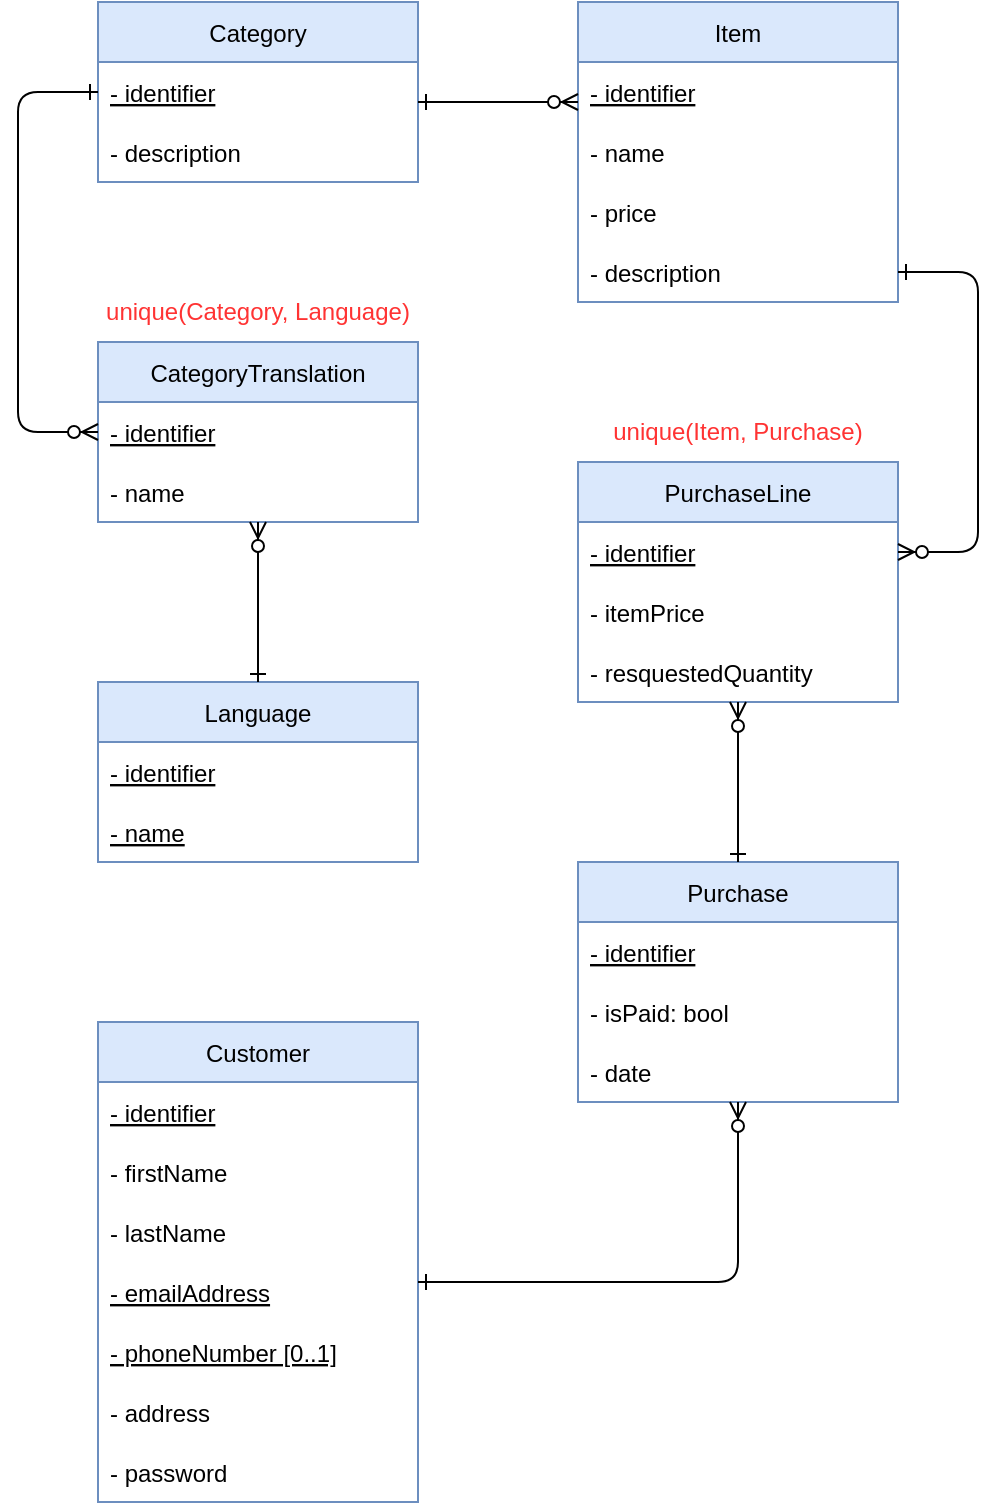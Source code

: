 <mxfile version="15.7.3" type="device"><diagram id="lzJmY7l2b-eOQXniCzm2" name="Page-1"><mxGraphModel dx="1818" dy="370" grid="1" gridSize="10" guides="1" tooltips="1" connect="1" arrows="1" fold="1" page="0" pageScale="1" pageWidth="827" pageHeight="1169" math="0" shadow="0"><root><mxCell id="0"/><mxCell id="1" parent="0"/><mxCell id="Xd9jglSwpIfeH9U_Y_R9-1" value="Item" style="swimlane;fontStyle=0;childLayout=stackLayout;horizontal=1;startSize=30;horizontalStack=0;resizeParent=1;resizeParentMax=0;resizeLast=0;collapsible=1;marginBottom=0;fillColor=#dae8fc;strokeColor=#6c8ebf;" parent="1" vertex="1"><mxGeometry x="-280" y="600" width="160" height="150" as="geometry"/></mxCell><mxCell id="LUrlCKD-67-zHRK2Y5U7-2" value="- identifier" style="text;strokeColor=none;fillColor=none;align=left;verticalAlign=middle;spacingLeft=4;spacingRight=4;overflow=hidden;points=[[0,0.5],[1,0.5]];portConstraint=eastwest;rotatable=0;fontStyle=4" parent="Xd9jglSwpIfeH9U_Y_R9-1" vertex="1"><mxGeometry y="30" width="160" height="30" as="geometry"/></mxCell><mxCell id="Xd9jglSwpIfeH9U_Y_R9-2" value="- name" style="text;strokeColor=none;fillColor=none;align=left;verticalAlign=middle;spacingLeft=4;spacingRight=4;overflow=hidden;points=[[0,0.5],[1,0.5]];portConstraint=eastwest;rotatable=0;" parent="Xd9jglSwpIfeH9U_Y_R9-1" vertex="1"><mxGeometry y="60" width="160" height="30" as="geometry"/></mxCell><mxCell id="Xd9jglSwpIfeH9U_Y_R9-23" value="- price" style="text;strokeColor=none;fillColor=none;align=left;verticalAlign=middle;spacingLeft=4;spacingRight=4;overflow=hidden;points=[[0,0.5],[1,0.5]];portConstraint=eastwest;rotatable=0;" parent="Xd9jglSwpIfeH9U_Y_R9-1" vertex="1"><mxGeometry y="90" width="160" height="30" as="geometry"/></mxCell><mxCell id="Xd9jglSwpIfeH9U_Y_R9-3" value="- description" style="text;strokeColor=none;fillColor=none;align=left;verticalAlign=middle;spacingLeft=4;spacingRight=4;overflow=hidden;points=[[0,0.5],[1,0.5]];portConstraint=eastwest;rotatable=0;" parent="Xd9jglSwpIfeH9U_Y_R9-1" vertex="1"><mxGeometry y="120" width="160" height="30" as="geometry"/></mxCell><mxCell id="Xd9jglSwpIfeH9U_Y_R9-5" value="Category" style="swimlane;fontStyle=0;childLayout=stackLayout;horizontal=1;startSize=30;horizontalStack=0;resizeParent=1;resizeParentMax=0;resizeLast=0;collapsible=1;marginBottom=0;fillColor=#dae8fc;strokeColor=#6c8ebf;" parent="1" vertex="1"><mxGeometry x="-520" y="600" width="160" height="90" as="geometry"/></mxCell><mxCell id="Xd9jglSwpIfeH9U_Y_R9-6" value="- identifier" style="text;strokeColor=none;fillColor=none;align=left;verticalAlign=middle;spacingLeft=4;spacingRight=4;overflow=hidden;points=[[0,0.5],[1,0.5]];portConstraint=eastwest;rotatable=0;fontStyle=4" parent="Xd9jglSwpIfeH9U_Y_R9-5" vertex="1"><mxGeometry y="30" width="160" height="30" as="geometry"/></mxCell><mxCell id="Xd9jglSwpIfeH9U_Y_R9-9" value="- description" style="text;strokeColor=none;fillColor=none;align=left;verticalAlign=middle;spacingLeft=4;spacingRight=4;overflow=hidden;points=[[0,0.5],[1,0.5]];portConstraint=eastwest;rotatable=0;" parent="Xd9jglSwpIfeH9U_Y_R9-5" vertex="1"><mxGeometry y="60" width="160" height="30" as="geometry"/></mxCell><mxCell id="Xd9jglSwpIfeH9U_Y_R9-10" value="PurchaseLine" style="swimlane;fontStyle=0;childLayout=stackLayout;horizontal=1;startSize=30;horizontalStack=0;resizeParent=1;resizeParentMax=0;resizeLast=0;collapsible=1;marginBottom=0;fillColor=#dae8fc;strokeColor=#6c8ebf;" parent="1" vertex="1"><mxGeometry x="-280" y="830" width="160" height="120" as="geometry"/></mxCell><mxCell id="Xd9jglSwpIfeH9U_Y_R9-11" value="- identifier" style="text;strokeColor=none;fillColor=none;align=left;verticalAlign=middle;spacingLeft=4;spacingRight=4;overflow=hidden;points=[[0,0.5],[1,0.5]];portConstraint=eastwest;rotatable=0;fontStyle=4" parent="Xd9jglSwpIfeH9U_Y_R9-10" vertex="1"><mxGeometry y="30" width="160" height="30" as="geometry"/></mxCell><mxCell id="7NSGMHwPduw4elgq_q8Z-3" value="- itemPrice" style="text;strokeColor=none;fillColor=none;align=left;verticalAlign=middle;spacingLeft=4;spacingRight=4;overflow=hidden;points=[[0,0.5],[1,0.5]];portConstraint=eastwest;rotatable=0;" parent="Xd9jglSwpIfeH9U_Y_R9-10" vertex="1"><mxGeometry y="60" width="160" height="30" as="geometry"/></mxCell><mxCell id="LUrlCKD-67-zHRK2Y5U7-7" value="- resquestedQuantity" style="text;strokeColor=none;fillColor=none;align=left;verticalAlign=middle;spacingLeft=4;spacingRight=4;overflow=hidden;points=[[0,0.5],[1,0.5]];portConstraint=eastwest;rotatable=0;" parent="Xd9jglSwpIfeH9U_Y_R9-10" vertex="1"><mxGeometry y="90" width="160" height="30" as="geometry"/></mxCell><mxCell id="Xd9jglSwpIfeH9U_Y_R9-14" value="Purchase" style="swimlane;fontStyle=0;childLayout=stackLayout;horizontal=1;startSize=30;horizontalStack=0;resizeParent=1;resizeParentMax=0;resizeLast=0;collapsible=1;marginBottom=0;fillColor=#dae8fc;strokeColor=#6c8ebf;" parent="1" vertex="1"><mxGeometry x="-280" y="1030" width="160" height="120" as="geometry"/></mxCell><mxCell id="Xd9jglSwpIfeH9U_Y_R9-15" value="- identifier" style="text;strokeColor=none;fillColor=none;align=left;verticalAlign=middle;spacingLeft=4;spacingRight=4;overflow=hidden;points=[[0,0.5],[1,0.5]];portConstraint=eastwest;rotatable=0;fontStyle=4" parent="Xd9jglSwpIfeH9U_Y_R9-14" vertex="1"><mxGeometry y="30" width="160" height="30" as="geometry"/></mxCell><mxCell id="LUrlCKD-67-zHRK2Y5U7-5" value="- isPaid: bool" style="text;strokeColor=none;fillColor=none;align=left;verticalAlign=middle;spacingLeft=4;spacingRight=4;overflow=hidden;points=[[0,0.5],[1,0.5]];portConstraint=eastwest;rotatable=0;" parent="Xd9jglSwpIfeH9U_Y_R9-14" vertex="1"><mxGeometry y="60" width="160" height="30" as="geometry"/></mxCell><mxCell id="LUrlCKD-67-zHRK2Y5U7-6" value="- date" style="text;strokeColor=none;fillColor=none;align=left;verticalAlign=middle;spacingLeft=4;spacingRight=4;overflow=hidden;points=[[0,0.5],[1,0.5]];portConstraint=eastwest;rotatable=0;" parent="Xd9jglSwpIfeH9U_Y_R9-14" vertex="1"><mxGeometry y="90" width="160" height="30" as="geometry"/></mxCell><mxCell id="Xd9jglSwpIfeH9U_Y_R9-18" value="Customer" style="swimlane;fontStyle=0;childLayout=stackLayout;horizontal=1;startSize=30;horizontalStack=0;resizeParent=1;resizeParentMax=0;resizeLast=0;collapsible=1;marginBottom=0;fillColor=#dae8fc;strokeColor=#6c8ebf;" parent="1" vertex="1"><mxGeometry x="-520" y="1110" width="160" height="240" as="geometry"/></mxCell><mxCell id="LUrlCKD-67-zHRK2Y5U7-1" value="- identifier" style="text;strokeColor=none;fillColor=none;align=left;verticalAlign=middle;spacingLeft=4;spacingRight=4;overflow=hidden;points=[[0,0.5],[1,0.5]];portConstraint=eastwest;rotatable=0;fontStyle=4" parent="Xd9jglSwpIfeH9U_Y_R9-18" vertex="1"><mxGeometry y="30" width="160" height="30" as="geometry"/></mxCell><mxCell id="Xd9jglSwpIfeH9U_Y_R9-19" value="- firstName" style="text;strokeColor=none;fillColor=none;align=left;verticalAlign=middle;spacingLeft=4;spacingRight=4;overflow=hidden;points=[[0,0.5],[1,0.5]];portConstraint=eastwest;rotatable=0;" parent="Xd9jglSwpIfeH9U_Y_R9-18" vertex="1"><mxGeometry y="60" width="160" height="30" as="geometry"/></mxCell><mxCell id="Xd9jglSwpIfeH9U_Y_R9-20" value="- lastName" style="text;strokeColor=none;fillColor=none;align=left;verticalAlign=middle;spacingLeft=4;spacingRight=4;overflow=hidden;points=[[0,0.5],[1,0.5]];portConstraint=eastwest;rotatable=0;" parent="Xd9jglSwpIfeH9U_Y_R9-18" vertex="1"><mxGeometry y="90" width="160" height="30" as="geometry"/></mxCell><mxCell id="Xd9jglSwpIfeH9U_Y_R9-21" value="- emailAddress" style="text;strokeColor=none;fillColor=none;align=left;verticalAlign=middle;spacingLeft=4;spacingRight=4;overflow=hidden;points=[[0,0.5],[1,0.5]];portConstraint=eastwest;rotatable=0;fontStyle=4" parent="Xd9jglSwpIfeH9U_Y_R9-18" vertex="1"><mxGeometry y="120" width="160" height="30" as="geometry"/></mxCell><mxCell id="Xd9jglSwpIfeH9U_Y_R9-25" value="- phoneNumber [0..1]" style="text;strokeColor=none;fillColor=none;align=left;verticalAlign=middle;spacingLeft=4;spacingRight=4;overflow=hidden;points=[[0,0.5],[1,0.5]];portConstraint=eastwest;rotatable=0;fontStyle=4" parent="Xd9jglSwpIfeH9U_Y_R9-18" vertex="1"><mxGeometry y="150" width="160" height="30" as="geometry"/></mxCell><mxCell id="Xd9jglSwpIfeH9U_Y_R9-26" value="- address" style="text;strokeColor=none;fillColor=none;align=left;verticalAlign=middle;spacingLeft=4;spacingRight=4;overflow=hidden;points=[[0,0.5],[1,0.5]];portConstraint=eastwest;rotatable=0;" parent="Xd9jglSwpIfeH9U_Y_R9-18" vertex="1"><mxGeometry y="180" width="160" height="30" as="geometry"/></mxCell><mxCell id="Xd9jglSwpIfeH9U_Y_R9-27" value="- password" style="text;strokeColor=none;fillColor=none;align=left;verticalAlign=middle;spacingLeft=4;spacingRight=4;overflow=hidden;points=[[0,0.5],[1,0.5]];portConstraint=eastwest;rotatable=0;" parent="Xd9jglSwpIfeH9U_Y_R9-18" vertex="1"><mxGeometry y="210" width="160" height="30" as="geometry"/></mxCell><mxCell id="Xd9jglSwpIfeH9U_Y_R9-37" value="" style="edgeStyle=elbowEdgeStyle;fontSize=12;html=1;endArrow=ERone;rounded=1;endFill=0;startArrow=ERzeroToMany;startFill=1;elbow=vertical;" parent="1" source="LUrlCKD-67-zHRK2Y5U7-6" target="Xd9jglSwpIfeH9U_Y_R9-18" edge="1"><mxGeometry width="100" height="100" relative="1" as="geometry"><mxPoint x="380" y="490" as="sourcePoint"/><mxPoint x="480" y="390" as="targetPoint"/><Array as="points"><mxPoint x="-300" y="1240"/><mxPoint x="-330" y="1185"/><mxPoint x="-320" y="1140"/><mxPoint x="-270" y="1210"/><mxPoint x="-320" y="1160"/><mxPoint x="-320" y="1100"/><mxPoint x="-330" y="1090"/><mxPoint x="-320" y="1100"/><mxPoint x="-330" y="1100"/><mxPoint x="-320" y="1090"/></Array></mxGeometry></mxCell><mxCell id="LUrlCKD-67-zHRK2Y5U7-9" value="" style="edgeStyle=elbowEdgeStyle;fontSize=12;html=1;endArrow=ERzeroToMany;startArrow=ERone;rounded=1;startFill=0;elbow=vertical;" parent="1" source="Xd9jglSwpIfeH9U_Y_R9-3" target="Xd9jglSwpIfeH9U_Y_R9-11" edge="1"><mxGeometry width="100" height="100" relative="1" as="geometry"><mxPoint x="-150" y="370" as="sourcePoint"/><mxPoint x="-50" y="270" as="targetPoint"/><Array as="points"><mxPoint x="-80" y="790"/><mxPoint x="-200" y="790"/><mxPoint x="-80" y="790"/></Array></mxGeometry></mxCell><mxCell id="LUrlCKD-67-zHRK2Y5U7-10" value="" style="edgeStyle=elbowEdgeStyle;fontSize=12;html=1;endArrow=ERzeroToMany;startArrow=ERone;rounded=1;startFill=0;" parent="1" source="Xd9jglSwpIfeH9U_Y_R9-14" target="Xd9jglSwpIfeH9U_Y_R9-10" edge="1"><mxGeometry width="100" height="100" relative="1" as="geometry"><mxPoint x="-160" y="350" as="sourcePoint"/><mxPoint x="-60" y="250" as="targetPoint"/><Array as="points"><mxPoint x="-200" y="1010"/><mxPoint x="-80" y="990"/><mxPoint x="-60" y="975"/></Array></mxGeometry></mxCell><mxCell id="LUrlCKD-67-zHRK2Y5U7-12" value="Language" style="swimlane;fontStyle=0;childLayout=stackLayout;horizontal=1;startSize=30;horizontalStack=0;resizeParent=1;resizeParentMax=0;resizeLast=0;collapsible=1;marginBottom=0;fillColor=#dae8fc;strokeColor=#6c8ebf;" parent="1" vertex="1"><mxGeometry x="-520" y="940" width="160" height="90" as="geometry"/></mxCell><mxCell id="LUrlCKD-67-zHRK2Y5U7-13" value="- identifier" style="text;strokeColor=none;fillColor=none;align=left;verticalAlign=middle;spacingLeft=4;spacingRight=4;overflow=hidden;points=[[0,0.5],[1,0.5]];portConstraint=eastwest;rotatable=0;fontStyle=4" parent="LUrlCKD-67-zHRK2Y5U7-12" vertex="1"><mxGeometry y="30" width="160" height="30" as="geometry"/></mxCell><mxCell id="LUrlCKD-67-zHRK2Y5U7-29" value="- name" style="text;strokeColor=none;fillColor=none;align=left;verticalAlign=middle;spacingLeft=4;spacingRight=4;overflow=hidden;points=[[0,0.5],[1,0.5]];portConstraint=eastwest;rotatable=0;fontStyle=4" parent="LUrlCKD-67-zHRK2Y5U7-12" vertex="1"><mxGeometry y="60" width="160" height="30" as="geometry"/></mxCell><mxCell id="LUrlCKD-67-zHRK2Y5U7-18" value="CategoryTranslation" style="swimlane;fontStyle=0;childLayout=stackLayout;horizontal=1;startSize=30;horizontalStack=0;resizeParent=1;resizeParentMax=0;resizeLast=0;collapsible=1;marginBottom=0;fillColor=#dae8fc;strokeColor=#6c8ebf;" parent="1" vertex="1"><mxGeometry x="-520" y="770" width="160" height="90" as="geometry"/></mxCell><mxCell id="7NSGMHwPduw4elgq_q8Z-1" value="- identifier" style="text;strokeColor=none;fillColor=none;align=left;verticalAlign=middle;spacingLeft=4;spacingRight=4;overflow=hidden;points=[[0,0.5],[1,0.5]];portConstraint=eastwest;rotatable=0;fontStyle=4" parent="LUrlCKD-67-zHRK2Y5U7-18" vertex="1"><mxGeometry y="30" width="160" height="30" as="geometry"/></mxCell><mxCell id="LUrlCKD-67-zHRK2Y5U7-22" value="- name" style="text;strokeColor=none;fillColor=none;align=left;verticalAlign=middle;spacingLeft=4;spacingRight=4;overflow=hidden;points=[[0,0.5],[1,0.5]];portConstraint=eastwest;rotatable=0;fontStyle=0" parent="LUrlCKD-67-zHRK2Y5U7-18" vertex="1"><mxGeometry y="60" width="160" height="30" as="geometry"/></mxCell><mxCell id="LUrlCKD-67-zHRK2Y5U7-23" value="" style="edgeStyle=elbowEdgeStyle;fontSize=12;html=1;endArrow=ERzeroToMany;startArrow=ERone;rounded=1;startFill=0;" parent="1" source="Xd9jglSwpIfeH9U_Y_R9-5" target="LUrlCKD-67-zHRK2Y5U7-18" edge="1"><mxGeometry width="100" height="100" relative="1" as="geometry"><mxPoint x="-350" y="320" as="sourcePoint"/><mxPoint x="-250" y="220" as="targetPoint"/><Array as="points"><mxPoint x="-560" y="740"/><mxPoint x="-440" y="730"/><mxPoint x="-510" y="730"/><mxPoint x="-440" y="720"/><mxPoint x="-560" y="740"/><mxPoint x="-440" y="720"/><mxPoint x="-40" y="770"/><mxPoint x="-50" y="780"/></Array></mxGeometry></mxCell><mxCell id="LUrlCKD-67-zHRK2Y5U7-26" value="" style="edgeStyle=elbowEdgeStyle;fontSize=12;html=1;endArrow=ERzeroToMany;startArrow=ERone;rounded=1;startFill=0;" parent="1" source="LUrlCKD-67-zHRK2Y5U7-12" target="LUrlCKD-67-zHRK2Y5U7-18" edge="1"><mxGeometry width="100" height="100" relative="1" as="geometry"><mxPoint x="-100" y="420" as="sourcePoint"/><mxPoint y="320" as="targetPoint"/><Array as="points"><mxPoint x="-440" y="910"/><mxPoint x="-490" y="890"/><mxPoint x="-560" y="890"/><mxPoint x="270" y="770"/><mxPoint x="250" y="780"/><mxPoint x="260" y="785"/><mxPoint x="260" y="803"/><mxPoint x="-440" y="910"/><mxPoint x="-450" y="905"/></Array></mxGeometry></mxCell><mxCell id="LUrlCKD-67-zHRK2Y5U7-28" value="" style="edgeStyle=elbowEdgeStyle;fontSize=12;html=1;endArrow=ERzeroToMany;startArrow=ERone;rounded=1;startFill=0;" parent="1" source="Xd9jglSwpIfeH9U_Y_R9-5" target="Xd9jglSwpIfeH9U_Y_R9-1" edge="1"><mxGeometry width="100" height="100" relative="1" as="geometry"><mxPoint x="-180" y="450" as="sourcePoint"/><mxPoint x="-80" y="350" as="targetPoint"/><Array as="points"><mxPoint x="-330" y="650"/><mxPoint x="-330" y="660"/><mxPoint x="-310" y="650"/></Array></mxGeometry></mxCell><mxCell id="7NSGMHwPduw4elgq_q8Z-4" value="&lt;font color=&quot;#ff3333&quot;&gt;unique(&lt;/font&gt;&lt;span style=&quot;color: rgb(255 , 51 , 51)&quot;&gt;Category, Language&lt;/span&gt;&lt;font color=&quot;#ff3333&quot;&gt;)&lt;/font&gt;" style="text;html=1;strokeColor=none;fillColor=none;align=center;verticalAlign=middle;whiteSpace=wrap;rounded=0;" parent="1" vertex="1"><mxGeometry x="-520" y="740" width="160" height="30" as="geometry"/></mxCell><mxCell id="7NSGMHwPduw4elgq_q8Z-6" value="&lt;font color=&quot;#ff3333&quot;&gt;unique(&lt;/font&gt;&lt;span style=&quot;color: rgb(255 , 51 , 51)&quot;&gt;Item, Purchase&lt;/span&gt;&lt;font color=&quot;#ff3333&quot;&gt;)&lt;/font&gt;" style="text;html=1;strokeColor=none;fillColor=none;align=center;verticalAlign=middle;whiteSpace=wrap;rounded=0;" parent="1" vertex="1"><mxGeometry x="-280" y="800" width="160" height="30" as="geometry"/></mxCell></root></mxGraphModel></diagram></mxfile>